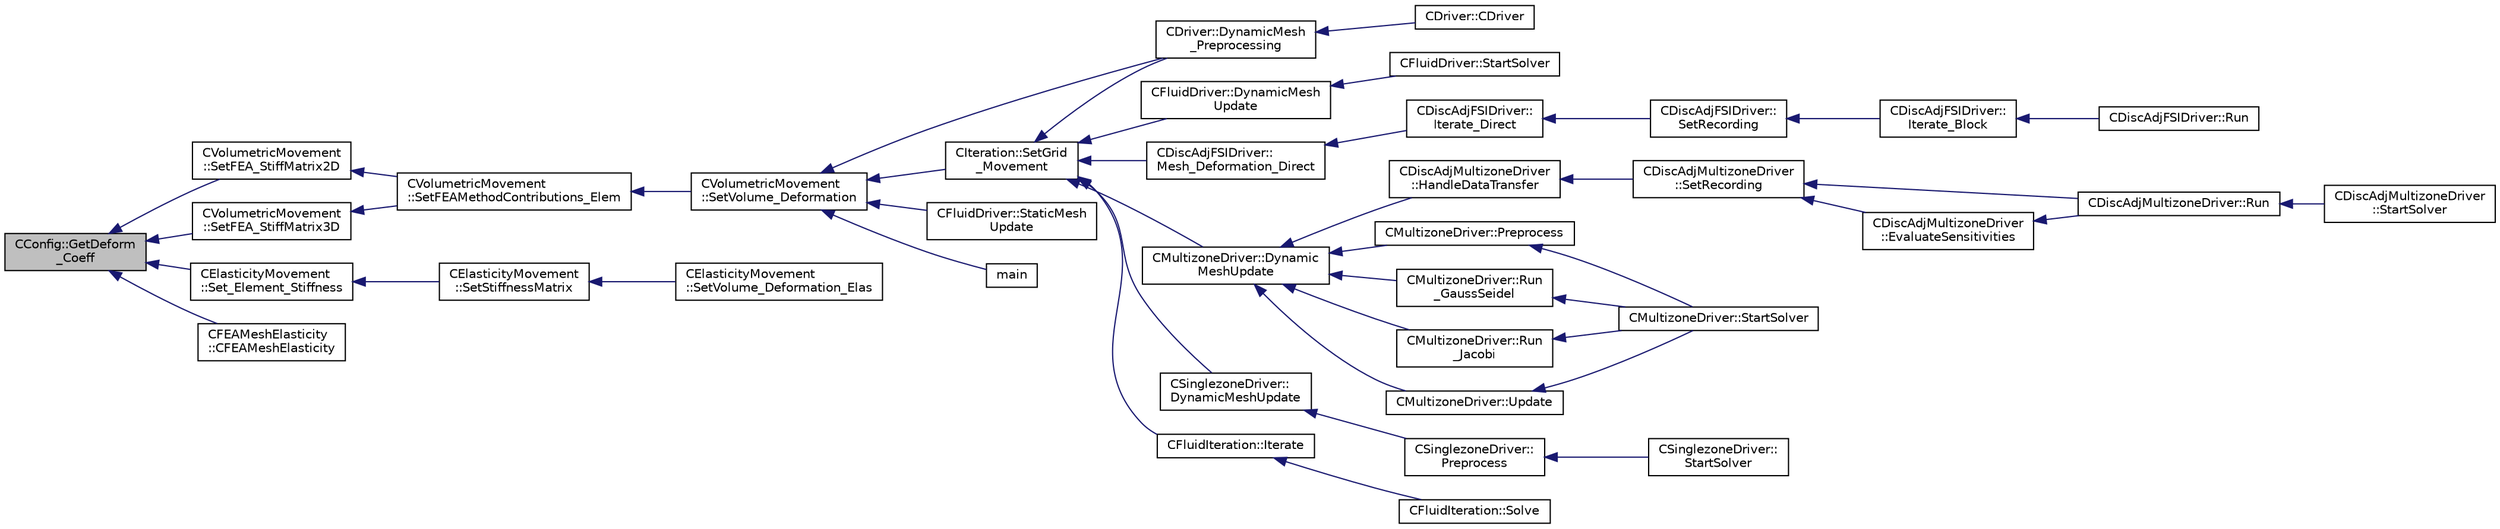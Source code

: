 digraph "CConfig::GetDeform_Coeff"
{
  edge [fontname="Helvetica",fontsize="10",labelfontname="Helvetica",labelfontsize="10"];
  node [fontname="Helvetica",fontsize="10",shape=record];
  rankdir="LR";
  Node1772 [label="CConfig::GetDeform\l_Coeff",height=0.2,width=0.4,color="black", fillcolor="grey75", style="filled", fontcolor="black"];
  Node1772 -> Node1773 [dir="back",color="midnightblue",fontsize="10",style="solid",fontname="Helvetica"];
  Node1773 [label="CVolumetricMovement\l::SetFEA_StiffMatrix2D",height=0.2,width=0.4,color="black", fillcolor="white", style="filled",URL="$class_c_volumetric_movement.html#a701f9e550b1d2e2a781f5b4aed1fb0c2",tooltip="Build the stiffness matrix for a 3-D hexahedron element. The result will be placed in StiffMatrix_Ele..."];
  Node1773 -> Node1774 [dir="back",color="midnightblue",fontsize="10",style="solid",fontname="Helvetica"];
  Node1774 [label="CVolumetricMovement\l::SetFEAMethodContributions_Elem",height=0.2,width=0.4,color="black", fillcolor="white", style="filled",URL="$class_c_volumetric_movement.html#ad26b11c08de25982c8f254d465d244bb",tooltip="Compute the stiffness matrix for grid deformation using spring analogy. "];
  Node1774 -> Node1775 [dir="back",color="midnightblue",fontsize="10",style="solid",fontname="Helvetica"];
  Node1775 [label="CVolumetricMovement\l::SetVolume_Deformation",height=0.2,width=0.4,color="black", fillcolor="white", style="filled",URL="$class_c_volumetric_movement.html#a9120967db0448fb16cb3ddf14ce6b533",tooltip="Grid deformation using the spring analogy method. "];
  Node1775 -> Node1776 [dir="back",color="midnightblue",fontsize="10",style="solid",fontname="Helvetica"];
  Node1776 [label="CDriver::DynamicMesh\l_Preprocessing",height=0.2,width=0.4,color="black", fillcolor="white", style="filled",URL="$class_c_driver.html#af585d91d9c08dbddcc2b3e67dd5f5af9",tooltip="GridMovement_Preprocessing. "];
  Node1776 -> Node1777 [dir="back",color="midnightblue",fontsize="10",style="solid",fontname="Helvetica"];
  Node1777 [label="CDriver::CDriver",height=0.2,width=0.4,color="black", fillcolor="white", style="filled",URL="$class_c_driver.html#a3fca4a013a6efa9bbb38fe78a86b5f3d",tooltip="Constructor of the class. "];
  Node1775 -> Node1778 [dir="back",color="midnightblue",fontsize="10",style="solid",fontname="Helvetica"];
  Node1778 [label="CIteration::SetGrid\l_Movement",height=0.2,width=0.4,color="black", fillcolor="white", style="filled",URL="$class_c_iteration.html#a7b36785762f6b0c214569b185b858b6c",tooltip="Updates the positions and grid velocities for dynamic meshes between physical time steps..."];
  Node1778 -> Node1776 [dir="back",color="midnightblue",fontsize="10",style="solid",fontname="Helvetica"];
  Node1778 -> Node1779 [dir="back",color="midnightblue",fontsize="10",style="solid",fontname="Helvetica"];
  Node1779 [label="CFluidDriver::DynamicMesh\lUpdate",height=0.2,width=0.4,color="black", fillcolor="white", style="filled",URL="$class_c_fluid_driver.html#a4eee67049f34a1875a42afa470e9f828",tooltip="Perform a dynamic mesh deformation, included grid velocity computation and the update of the multigri..."];
  Node1779 -> Node1780 [dir="back",color="midnightblue",fontsize="10",style="solid",fontname="Helvetica"];
  Node1780 [label="CFluidDriver::StartSolver",height=0.2,width=0.4,color="black", fillcolor="white", style="filled",URL="$class_c_fluid_driver.html#a1c122d5a4b5f562f69a84aef2b8bd6d5",tooltip="Launch the computation for all zones and all physics. "];
  Node1778 -> Node1781 [dir="back",color="midnightblue",fontsize="10",style="solid",fontname="Helvetica"];
  Node1781 [label="CDiscAdjFSIDriver::\lMesh_Deformation_Direct",height=0.2,width=0.4,color="black", fillcolor="white", style="filled",URL="$class_c_disc_adj_f_s_i_driver.html#ad683500d6b3773af342165b1b18f5c59",tooltip="Run a direct mesh deformation. "];
  Node1781 -> Node1782 [dir="back",color="midnightblue",fontsize="10",style="solid",fontname="Helvetica"];
  Node1782 [label="CDiscAdjFSIDriver::\lIterate_Direct",height=0.2,width=0.4,color="black", fillcolor="white", style="filled",URL="$class_c_disc_adj_f_s_i_driver.html#acd9e7f14d860522e48ba2b6db34efd49",tooltip="Iterate the direct solver for recording. "];
  Node1782 -> Node1783 [dir="back",color="midnightblue",fontsize="10",style="solid",fontname="Helvetica"];
  Node1783 [label="CDiscAdjFSIDriver::\lSetRecording",height=0.2,width=0.4,color="black", fillcolor="white", style="filled",URL="$class_c_disc_adj_f_s_i_driver.html#ab07394a77802e469a321ccd1b10cb988",tooltip="Set the recording for a Discrete Adjoint iteration for the FSI problem. "];
  Node1783 -> Node1784 [dir="back",color="midnightblue",fontsize="10",style="solid",fontname="Helvetica"];
  Node1784 [label="CDiscAdjFSIDriver::\lIterate_Block",height=0.2,width=0.4,color="black", fillcolor="white", style="filled",URL="$class_c_disc_adj_f_s_i_driver.html#a84949f139fa795b7d34d6ff77e82eb5c",tooltip="Iterate a certain block for adjoint FSI - may be the whole set of variables or independent and subite..."];
  Node1784 -> Node1785 [dir="back",color="midnightblue",fontsize="10",style="solid",fontname="Helvetica"];
  Node1785 [label="CDiscAdjFSIDriver::Run",height=0.2,width=0.4,color="black", fillcolor="white", style="filled",URL="$class_c_disc_adj_f_s_i_driver.html#a2e965d6e9c4dcfc296077cae225cab21",tooltip="Run a Discrete Adjoint iteration for the FSI problem. "];
  Node1778 -> Node1786 [dir="back",color="midnightblue",fontsize="10",style="solid",fontname="Helvetica"];
  Node1786 [label="CMultizoneDriver::Dynamic\lMeshUpdate",height=0.2,width=0.4,color="black", fillcolor="white", style="filled",URL="$class_c_multizone_driver.html#ad28a95a48e9750237a5e2b1bf2c4aac9",tooltip="Perform a dynamic mesh deformation, included grid velocity computation and the update of the multigri..."];
  Node1786 -> Node1787 [dir="back",color="midnightblue",fontsize="10",style="solid",fontname="Helvetica"];
  Node1787 [label="CDiscAdjMultizoneDriver\l::HandleDataTransfer",height=0.2,width=0.4,color="black", fillcolor="white", style="filled",URL="$class_c_disc_adj_multizone_driver.html#ab33de05a7a1f77dcf60014a4a35dd4f1",tooltip="Transfer data between zones and update grids when required. "];
  Node1787 -> Node1788 [dir="back",color="midnightblue",fontsize="10",style="solid",fontname="Helvetica"];
  Node1788 [label="CDiscAdjMultizoneDriver\l::SetRecording",height=0.2,width=0.4,color="black", fillcolor="white", style="filled",URL="$class_c_disc_adj_multizone_driver.html#a441f8669a04147aacab7df463e1dd021",tooltip="Record one iteration of the primal problem within each zone. "];
  Node1788 -> Node1789 [dir="back",color="midnightblue",fontsize="10",style="solid",fontname="Helvetica"];
  Node1789 [label="CDiscAdjMultizoneDriver::Run",height=0.2,width=0.4,color="black", fillcolor="white", style="filled",URL="$class_c_disc_adj_multizone_driver.html#af996aecdb6d20aa4fc81c9b67295abf5",tooltip="[Overload] Run an discrete adjoint update of all solvers within multiple zones. "];
  Node1789 -> Node1790 [dir="back",color="midnightblue",fontsize="10",style="solid",fontname="Helvetica"];
  Node1790 [label="CDiscAdjMultizoneDriver\l::StartSolver",height=0.2,width=0.4,color="black", fillcolor="white", style="filled",URL="$class_c_disc_adj_multizone_driver.html#a75de0a1a482ceeed4301a384f1515092",tooltip="[Overload] Launch the computation for discrete adjoint multizone problems. "];
  Node1788 -> Node1791 [dir="back",color="midnightblue",fontsize="10",style="solid",fontname="Helvetica"];
  Node1791 [label="CDiscAdjMultizoneDriver\l::EvaluateSensitivities",height=0.2,width=0.4,color="black", fillcolor="white", style="filled",URL="$class_c_disc_adj_multizone_driver.html#ac2789097629674cfb7d4de64954024df",tooltip="Evaluate sensitivites for the current adjoint solution and output files. "];
  Node1791 -> Node1789 [dir="back",color="midnightblue",fontsize="10",style="solid",fontname="Helvetica"];
  Node1786 -> Node1792 [dir="back",color="midnightblue",fontsize="10",style="solid",fontname="Helvetica"];
  Node1792 [label="CMultizoneDriver::Preprocess",height=0.2,width=0.4,color="black", fillcolor="white", style="filled",URL="$class_c_multizone_driver.html#a29c97f0dff69501feb7d5f8fe2670088",tooltip="Preprocess the multizone iteration. "];
  Node1792 -> Node1793 [dir="back",color="midnightblue",fontsize="10",style="solid",fontname="Helvetica"];
  Node1793 [label="CMultizoneDriver::StartSolver",height=0.2,width=0.4,color="black", fillcolor="white", style="filled",URL="$class_c_multizone_driver.html#a03cfc000c383ef0d86d34e1c6aef5ff3",tooltip="[Overload] Launch the computation for multizone problems. "];
  Node1786 -> Node1794 [dir="back",color="midnightblue",fontsize="10",style="solid",fontname="Helvetica"];
  Node1794 [label="CMultizoneDriver::Run\l_GaussSeidel",height=0.2,width=0.4,color="black", fillcolor="white", style="filled",URL="$class_c_multizone_driver.html#a8036223cdbe0c0d4552f17f6bad9189b",tooltip="Run a Block Gauss-Seidel iteration in all physical zones. "];
  Node1794 -> Node1793 [dir="back",color="midnightblue",fontsize="10",style="solid",fontname="Helvetica"];
  Node1786 -> Node1795 [dir="back",color="midnightblue",fontsize="10",style="solid",fontname="Helvetica"];
  Node1795 [label="CMultizoneDriver::Run\l_Jacobi",height=0.2,width=0.4,color="black", fillcolor="white", style="filled",URL="$class_c_multizone_driver.html#a1bf2824daac5a10e8fb7387676eee338",tooltip="Run a Block-Jacobi iteration in all physical zones. "];
  Node1795 -> Node1793 [dir="back",color="midnightblue",fontsize="10",style="solid",fontname="Helvetica"];
  Node1786 -> Node1796 [dir="back",color="midnightblue",fontsize="10",style="solid",fontname="Helvetica"];
  Node1796 [label="CMultizoneDriver::Update",height=0.2,width=0.4,color="black", fillcolor="white", style="filled",URL="$class_c_multizone_driver.html#ac5d960382730c14b035965906cf02cb6",tooltip="Update the dual-time solution within multiple zones. "];
  Node1796 -> Node1793 [dir="back",color="midnightblue",fontsize="10",style="solid",fontname="Helvetica"];
  Node1778 -> Node1797 [dir="back",color="midnightblue",fontsize="10",style="solid",fontname="Helvetica"];
  Node1797 [label="CSinglezoneDriver::\lDynamicMeshUpdate",height=0.2,width=0.4,color="black", fillcolor="white", style="filled",URL="$class_c_singlezone_driver.html#a8cf4c7786b495d459818b656a7f6a357",tooltip="Perform a dynamic mesh deformation, included grid velocity computation and the update of the multigri..."];
  Node1797 -> Node1798 [dir="back",color="midnightblue",fontsize="10",style="solid",fontname="Helvetica"];
  Node1798 [label="CSinglezoneDriver::\lPreprocess",height=0.2,width=0.4,color="black", fillcolor="white", style="filled",URL="$class_c_singlezone_driver.html#adc6587c2d0cd656a4fbdebaf611fbbc8",tooltip="Preprocess the single-zone iteration. "];
  Node1798 -> Node1799 [dir="back",color="midnightblue",fontsize="10",style="solid",fontname="Helvetica"];
  Node1799 [label="CSinglezoneDriver::\lStartSolver",height=0.2,width=0.4,color="black", fillcolor="white", style="filled",URL="$class_c_singlezone_driver.html#a6eb4215f7ee740a6d5edb798110ce44a",tooltip="[Overload] Launch the computation for single-zone problems. "];
  Node1778 -> Node1800 [dir="back",color="midnightblue",fontsize="10",style="solid",fontname="Helvetica"];
  Node1800 [label="CFluidIteration::Iterate",height=0.2,width=0.4,color="black", fillcolor="white", style="filled",URL="$class_c_fluid_iteration.html#ab1379b4cba3d8c893395123fb6030986",tooltip="Perform a single iteration of the fluid system. "];
  Node1800 -> Node1801 [dir="back",color="midnightblue",fontsize="10",style="solid",fontname="Helvetica"];
  Node1801 [label="CFluidIteration::Solve",height=0.2,width=0.4,color="black", fillcolor="white", style="filled",URL="$class_c_fluid_iteration.html#ae22cd342c9c9d2ea5ac3f5103394ff80",tooltip="Iterate the fluid system for a number of Inner_Iter iterations. "];
  Node1775 -> Node1802 [dir="back",color="midnightblue",fontsize="10",style="solid",fontname="Helvetica"];
  Node1802 [label="CFluidDriver::StaticMesh\lUpdate",height=0.2,width=0.4,color="black", fillcolor="white", style="filled",URL="$class_c_fluid_driver.html#a6771333285f189b2f979478dee64d897",tooltip="Perform a static mesh deformation, without considering grid velocity (multiple zone). "];
  Node1775 -> Node1803 [dir="back",color="midnightblue",fontsize="10",style="solid",fontname="Helvetica"];
  Node1803 [label="main",height=0.2,width=0.4,color="black", fillcolor="white", style="filled",URL="$_s_u2___d_e_f_8cpp.html#a0ddf1224851353fc92bfbff6f499fa97"];
  Node1772 -> Node1804 [dir="back",color="midnightblue",fontsize="10",style="solid",fontname="Helvetica"];
  Node1804 [label="CVolumetricMovement\l::SetFEA_StiffMatrix3D",height=0.2,width=0.4,color="black", fillcolor="white", style="filled",URL="$class_c_volumetric_movement.html#a9988a1d647d3c0d4fa7c37f4a6985a4f",tooltip="Build the stiffness matrix for a 3-D hexahedron element. The result will be placed in StiffMatrix_Ele..."];
  Node1804 -> Node1774 [dir="back",color="midnightblue",fontsize="10",style="solid",fontname="Helvetica"];
  Node1772 -> Node1805 [dir="back",color="midnightblue",fontsize="10",style="solid",fontname="Helvetica"];
  Node1805 [label="CElasticityMovement\l::Set_Element_Stiffness",height=0.2,width=0.4,color="black", fillcolor="white", style="filled",URL="$class_c_elasticity_movement.html#ae1445d821f8c58f431763711c1d686fd",tooltip="Compute the stiffness of the element and the parameters Lambda and Mu. "];
  Node1805 -> Node1806 [dir="back",color="midnightblue",fontsize="10",style="solid",fontname="Helvetica"];
  Node1806 [label="CElasticityMovement\l::SetStiffnessMatrix",height=0.2,width=0.4,color="black", fillcolor="white", style="filled",URL="$class_c_elasticity_movement.html#a7d559792126521cdca7d4ceab1f55984",tooltip="Compute the min and max volume for the stiffness matrix for grid deformation. "];
  Node1806 -> Node1807 [dir="back",color="midnightblue",fontsize="10",style="solid",fontname="Helvetica"];
  Node1807 [label="CElasticityMovement\l::SetVolume_Deformation_Elas",height=0.2,width=0.4,color="black", fillcolor="white", style="filled",URL="$class_c_elasticity_movement.html#a214b75ab52f6238cf321ec5834289b8e",tooltip="Grid deformation using the linear elasticity equations. "];
  Node1772 -> Node1808 [dir="back",color="midnightblue",fontsize="10",style="solid",fontname="Helvetica"];
  Node1808 [label="CFEAMeshElasticity\l::CFEAMeshElasticity",height=0.2,width=0.4,color="black", fillcolor="white", style="filled",URL="$class_c_f_e_a_mesh_elasticity.html#ad5bfbf64643daf08fad7aefd67194ac1",tooltip="Constructor of the class. "];
}
